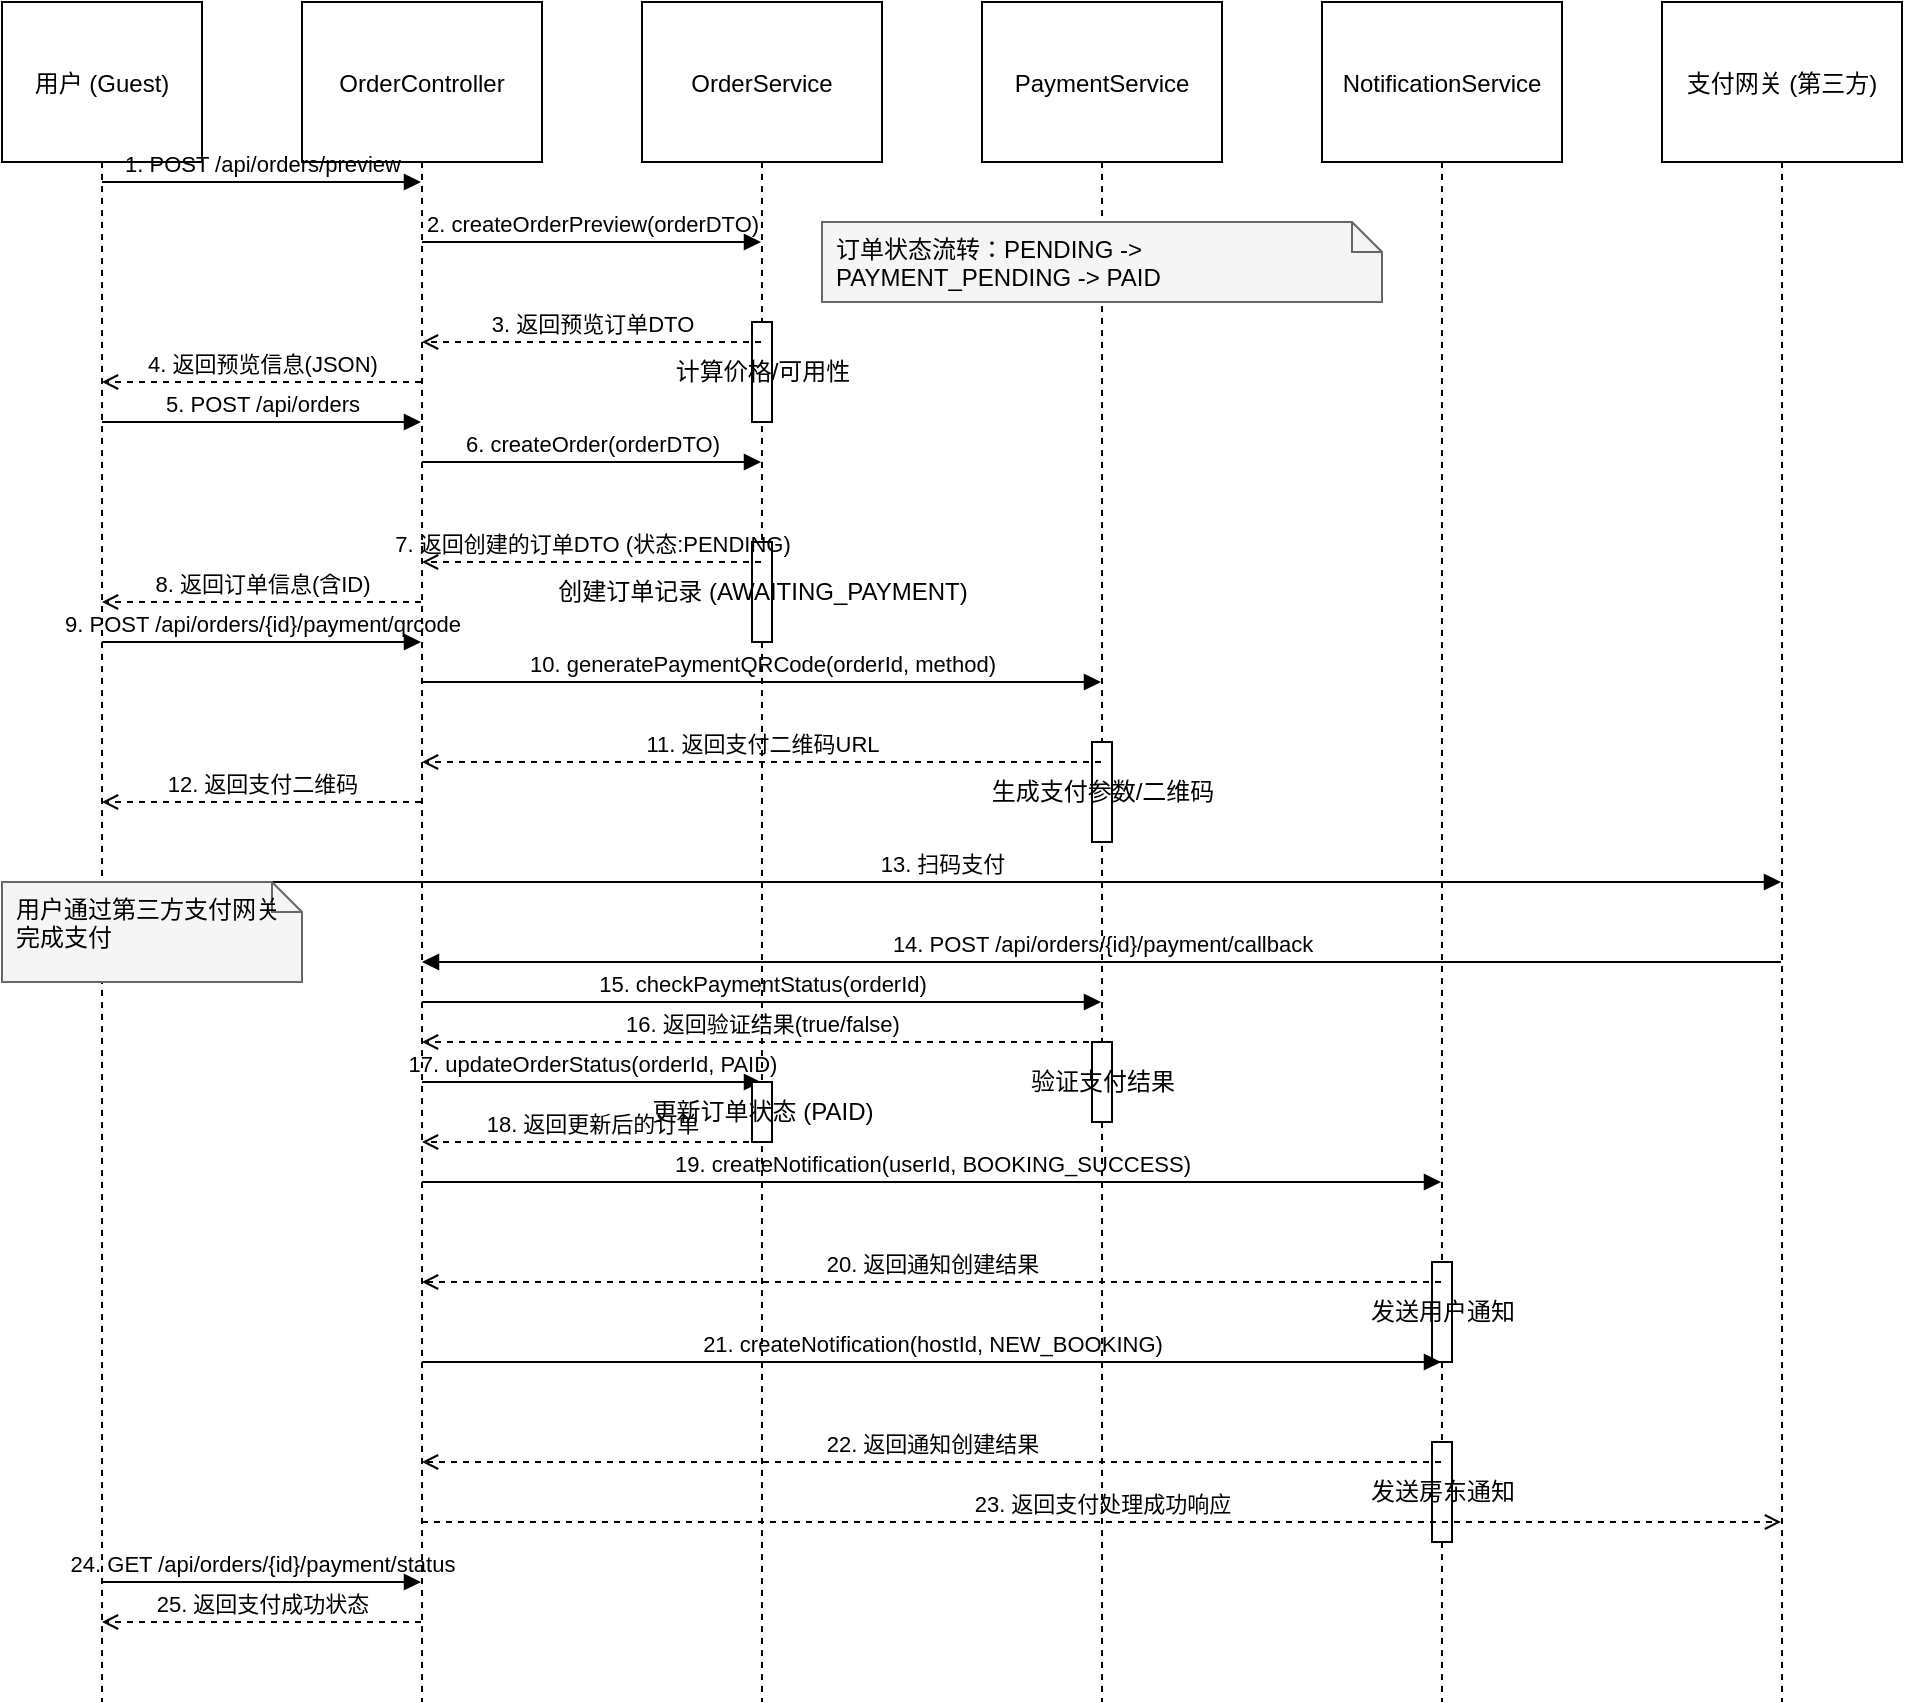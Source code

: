 <mxfile version="26.2.2">
  <diagram id="booking_sequence_diagram" name="民宿预订时序图">
    <mxGraphModel dx="858" dy="509" grid="1" gridSize="10" guides="1" tooltips="1" connect="1" arrows="1" fold="1" page="1" pageScale="1" pageWidth="1169" pageHeight="827" math="0" shadow="0">
      <root>
        <mxCell id="0" />
        <mxCell id="1" parent="0" />
        <mxCell id="lifeline-user" value="用户 (Guest)" style="shape=umlLifeline;perimeter=lifelinePerimeter;container=1;collapsible=0;recursiveResize=0;rounded=0;shadow=0;strokeWidth=1;size=80;" parent="1" vertex="1">
          <mxGeometry x="100" y="40" width="100" height="850" as="geometry" />
        </mxCell>
        <mxCell id="lifeline-controller" value="OrderController" style="shape=umlLifeline;perimeter=lifelinePerimeter;container=1;collapsible=0;recursiveResize=0;rounded=0;shadow=0;strokeWidth=1;size=80;" vertex="1" parent="1">
          <mxGeometry x="250" y="40" width="120" height="850" as="geometry" />
        </mxCell>
        <mxCell id="lifeline-orderservice" value="OrderService" style="shape=umlLifeline;perimeter=lifelinePerimeter;container=1;collapsible=0;recursiveResize=0;rounded=0;shadow=0;strokeWidth=1;size=80;" vertex="1" parent="1">
          <mxGeometry x="420" y="40" width="120" height="850" as="geometry" />
        </mxCell>
        <mxCell id="act-preview-calc" value="计算价格/可用性" style="html=1;points=[];align=center;imageAlign=center;verticalAlign=middle;labelBackgroundColor=none;" vertex="1" parent="lifeline-orderservice">
          <mxGeometry x="55" y="160" width="10" height="50" as="geometry" />
        </mxCell>
        <mxCell id="act-create-order" value="创建订单记录 (AWAITING_PAYMENT)" style="html=1;points=[];align=center;imageAlign=center;verticalAlign=middle;labelBackgroundColor=none;" vertex="1" parent="lifeline-orderservice">
          <mxGeometry x="55" y="270" width="10" height="50" as="geometry" />
        </mxCell>
        <mxCell id="lifeline-paymentservice" value="PaymentService" style="shape=umlLifeline;perimeter=lifelinePerimeter;container=1;collapsible=0;recursiveResize=0;rounded=0;shadow=0;strokeWidth=1;size=80;" vertex="1" parent="1">
          <mxGeometry x="590" y="40" width="120" height="850" as="geometry" />
        </mxCell>
        <mxCell id="act-gen-payinfo" value="生成支付参数/二维码" style="html=1;points=[];align=center;imageAlign=center;verticalAlign=middle;labelBackgroundColor=none;" vertex="1" parent="lifeline-paymentservice">
          <mxGeometry x="55" y="370" width="10" height="50" as="geometry" />
        </mxCell>
        <mxCell id="act-verify-payment" value="验证支付结果" style="html=1;points=[];align=center;imageAlign=center;verticalAlign=middle;labelBackgroundColor=none;" vertex="1" parent="lifeline-paymentservice">
          <mxGeometry x="55" y="520" width="10" height="40" as="geometry" />
        </mxCell>
        <mxCell id="lifeline-notificationservice" value="NotificationService" style="shape=umlLifeline;perimeter=lifelinePerimeter;container=1;collapsible=0;recursiveResize=0;rounded=0;shadow=0;strokeWidth=1;size=80;" vertex="1" parent="1">
          <mxGeometry x="760" y="40" width="120" height="850" as="geometry" />
        </mxCell>
        <mxCell id="act-notify-guest" value="发送用户通知" style="html=1;points=[];align=center;imageAlign=center;verticalAlign=middle;labelBackgroundColor=none;" vertex="1" parent="lifeline-notificationservice">
          <mxGeometry x="55" y="630" width="10" height="50" as="geometry" />
        </mxCell>
        <mxCell id="act-notify-host" value="发送房东通知" style="html=1;points=[];align=center;imageAlign=center;verticalAlign=middle;labelBackgroundColor=none;" vertex="1" parent="lifeline-notificationservice">
          <mxGeometry x="55" y="720" width="10" height="50" as="geometry" />
        </mxCell>
        <mxCell id="lifeline-payment-gateway" value="支付网关 (第三方)" style="shape=umlLifeline;perimeter=lifelinePerimeter;container=1;collapsible=0;recursiveResize=0;rounded=0;shadow=0;strokeWidth=1;size=80;" vertex="1" parent="1">
          <mxGeometry x="930" y="40" width="120" height="850" as="geometry" />
        </mxCell>
        
        <!-- 1. 请求订单预览 -->
        <mxCell id="msg-preview-req" value="1. POST /api/orders/preview" style="html=1;verticalAlign=bottom;endArrow=block;rounded=0;labelBackgroundColor=none;" edge="1" parent="1" source="lifeline-user" target="lifeline-controller">
          <mxGeometry relative="1" as="geometry">
            <mxPoint x="150" y="130" as="sourcePoint" />
            <mxPoint x="310" y="130" as="targetPoint" />
            <Array as="points">
              <mxPoint x="200" y="130" />
            </Array>
          </mxGeometry>
        </mxCell>
        
        <!-- 2. 控制器调用服务层创建预览 -->
        <mxCell id="msg-preview-service" value="2. createOrderPreview(orderDTO)" style="html=1;verticalAlign=bottom;endArrow=block;rounded=0;labelBackgroundColor=none;" edge="1" parent="1" source="lifeline-controller" target="lifeline-orderservice">
          <mxGeometry relative="1" as="geometry">
            <mxPoint x="310" y="160" as="sourcePoint" />
            <mxPoint x="470" y="160" as="targetPoint" />
            <Array as="points">
              <mxPoint x="380" y="160" />
            </Array>
          </mxGeometry>
        </mxCell>
        
        <!-- 3. 服务层返回预览数据 -->
        <mxCell id="msg-preview-resp-service" value="3. 返回预览订单DTO" style="html=1;verticalAlign=bottom;endArrow=open;dashed=1;rounded=0;labelBackgroundColor=none;" edge="1" parent="1" source="lifeline-orderservice" target="lifeline-controller">
          <mxGeometry relative="1" as="geometry">
            <mxPoint x="470" y="210" as="sourcePoint" />
            <mxPoint x="310" y="210" as="targetPoint" />
            <Array as="points">
              <mxPoint x="380" y="210" />
            </Array>
          </mxGeometry>
        </mxCell>
        
        <!-- 4. 控制器返回预览数据给前端 -->
        <mxCell id="msg-preview-resp" value="4. 返回预览信息(JSON)" style="html=1;verticalAlign=bottom;endArrow=open;dashed=1;rounded=0;labelBackgroundColor=none;" edge="1" parent="1" source="lifeline-controller" target="lifeline-user">
          <mxGeometry relative="1" as="geometry">
            <mxPoint x="310" y="230" as="sourcePoint" />
            <mxPoint x="150" y="230" as="targetPoint" />
            <Array as="points">
              <mxPoint x="225" y="230" />
            </Array>
          </mxGeometry>
        </mxCell>
        
        <!-- 5. 用户创建订单 -->
        <mxCell id="msg-create-req" value="5. POST /api/orders" style="html=1;verticalAlign=bottom;endArrow=block;rounded=0;labelBackgroundColor=none;" edge="1" parent="1" source="lifeline-user" target="lifeline-controller">
          <mxGeometry relative="1" as="geometry">
            <mxPoint x="150" y="250" as="sourcePoint" />
            <mxPoint x="310" y="250" as="targetPoint" />
            <Array as="points">
              <mxPoint x="200" y="250" />
            </Array>
          </mxGeometry>
        </mxCell>
        
        <!-- 6. 控制器调用服务层创建订单 -->
        <mxCell id="msg-create-service" value="6. createOrder(orderDTO)" style="html=1;verticalAlign=bottom;endArrow=block;rounded=0;labelBackgroundColor=none;" edge="1" parent="1" source="lifeline-controller" target="lifeline-orderservice">
          <mxGeometry relative="1" as="geometry">
            <mxPoint x="310" y="270" as="sourcePoint" />
            <mxPoint x="470" y="270" as="targetPoint" />
            <Array as="points">
              <mxPoint x="380" y="270" />
            </Array>
          </mxGeometry>
        </mxCell>
        
        <!-- 7. 服务层返回创建的订单 -->
        <mxCell id="msg-create-resp-service" value="7. 返回创建的订单DTO (状态:PENDING)" style="html=1;verticalAlign=bottom;endArrow=open;dashed=1;rounded=0;labelBackgroundColor=none;" edge="1" parent="1" source="lifeline-orderservice" target="lifeline-controller">
          <mxGeometry relative="1" as="geometry">
            <mxPoint x="470" y="320" as="sourcePoint" />
            <mxPoint x="310" y="320" as="targetPoint" />
            <Array as="points">
              <mxPoint x="380" y="320" />
            </Array>
          </mxGeometry>
        </mxCell>
        
        <!-- 8. 控制器返回创建结果给前端 -->
        <mxCell id="msg-create-resp" value="8. 返回订单信息(含ID)" style="html=1;verticalAlign=bottom;endArrow=open;dashed=1;rounded=0;labelBackgroundColor=none;" edge="1" parent="1" source="lifeline-controller" target="lifeline-user">
          <mxGeometry relative="1" as="geometry">
            <mxPoint x="310" y="340" as="sourcePoint" />
            <mxPoint x="150" y="340" as="targetPoint" />
            <Array as="points">
              <mxPoint x="225" y="340" />
            </Array>
          </mxGeometry>
        </mxCell>
        
        <!-- 9. 用户请求支付二维码 -->
        <mxCell id="msg-qrcode-req" value="9. POST /api/orders/{id}/payment/qrcode" style="html=1;verticalAlign=bottom;endArrow=block;rounded=0;labelBackgroundColor=none;" edge="1" parent="1" source="lifeline-user" target="lifeline-controller">
          <mxGeometry relative="1" as="geometry">
            <mxPoint x="150" y="360" as="sourcePoint" />
            <mxPoint x="310" y="360" as="targetPoint" />
            <Array as="points">
              <mxPoint x="200" y="360" />
            </Array>
          </mxGeometry>
        </mxCell>
        
        <!-- 10. 控制器调用支付服务生成二维码 -->
        <mxCell id="msg-qrcode-service" value="10. generatePaymentQRCode(orderId, method)" style="html=1;verticalAlign=bottom;endArrow=block;rounded=0;labelBackgroundColor=none;" edge="1" parent="1" source="lifeline-controller" target="lifeline-paymentservice">
          <mxGeometry relative="1" as="geometry">
            <mxPoint x="310" y="380" as="sourcePoint" />
            <mxPoint x="640" y="380" as="targetPoint" />
            <Array as="points">
              <mxPoint x="390" y="380" />
            </Array>
          </mxGeometry>
        </mxCell>
        
        <!-- 11. 支付服务返回二维码 -->
        <mxCell id="msg-qrcode-resp-service" value="11. 返回支付二维码URL" style="html=1;verticalAlign=bottom;endArrow=open;dashed=1;rounded=0;labelBackgroundColor=none;" edge="1" parent="1" source="lifeline-paymentservice" target="lifeline-controller">
          <mxGeometry relative="1" as="geometry">
            <mxPoint x="640" y="420" as="sourcePoint" />
            <mxPoint x="310" y="420" as="targetPoint" />
            <Array as="points">
              <mxPoint x="490" y="420" />
            </Array>
          </mxGeometry>
        </mxCell>
        
        <!-- 12. 控制器返回二维码给前端 -->
        <mxCell id="msg-qrcode-resp" value="12. 返回支付二维码" style="html=1;verticalAlign=bottom;endArrow=open;dashed=1;rounded=0;labelBackgroundColor=none;" edge="1" parent="1" source="lifeline-controller" target="lifeline-user">
          <mxGeometry relative="1" as="geometry">
            <mxPoint x="310" y="440" as="sourcePoint" />
            <mxPoint x="150" y="440" as="targetPoint" />
            <Array as="points">
              <mxPoint x="225" y="440" />
            </Array>
          </mxGeometry>
        </mxCell>
        
        <!-- 13. 用户扫码支付 -->
        <mxCell id="msg-user-pay" value="13. 扫码支付" style="html=1;verticalAlign=bottom;endArrow=block;rounded=0;labelBackgroundColor=none;" edge="1" parent="1" source="lifeline-user" target="lifeline-payment-gateway">
          <mxGeometry relative="1" as="geometry">
            <mxPoint x="150" y="480" as="sourcePoint" />
            <mxPoint x="990" y="480" as="targetPoint" />
            <Array as="points">
              <mxPoint x="500" y="480" />
            </Array>
          </mxGeometry>
        </mxCell>
        
        <!-- 14. 支付网关回调通知支付结果 -->
        <mxCell id="msg-payment-callback" value="14. POST /api/orders/{id}/payment/callback" style="html=1;verticalAlign=bottom;endArrow=block;rounded=0;labelBackgroundColor=none;" edge="1" parent="1" source="lifeline-payment-gateway" target="lifeline-controller">
          <mxGeometry relative="1" as="geometry">
            <mxPoint x="990" y="520" as="sourcePoint" />
            <mxPoint x="310" y="520" as="targetPoint" />
            <Array as="points">
              <mxPoint x="640" y="520" />
            </Array>
          </mxGeometry>
        </mxCell>
        
        <!-- 15. 控制器验证支付结果 -->
        <mxCell id="msg-verify-payment" value="15. checkPaymentStatus(orderId)" style="html=1;verticalAlign=bottom;endArrow=block;rounded=0;labelBackgroundColor=none;" edge="1" parent="1" source="lifeline-controller" target="lifeline-paymentservice">
          <mxGeometry relative="1" as="geometry">
            <mxPoint x="310" y="540" as="sourcePoint" />
            <mxPoint x="640" y="540" as="targetPoint" />
            <Array as="points">
              <mxPoint x="380" y="540" />
            </Array>
          </mxGeometry>
        </mxCell>
        
        <!-- 16. 支付服务返回验证结果 -->
        <mxCell id="msg-verify-resp" value="16. 返回验证结果(true/false)" style="html=1;verticalAlign=bottom;endArrow=open;dashed=1;rounded=0;labelBackgroundColor=none;" edge="1" parent="1" source="lifeline-paymentservice" target="lifeline-controller">
          <mxGeometry relative="1" as="geometry">
            <mxPoint x="640" y="560" as="sourcePoint" />
            <mxPoint x="310" y="560" as="targetPoint" />
            <Array as="points">
              <mxPoint x="490" y="560" />
            </Array>
          </mxGeometry>
        </mxCell>
        
        <!-- 17. 更新订单状态 -->
        <mxCell id="msg-update-order" value="17. updateOrderStatus(orderId, PAID)" style="html=1;verticalAlign=bottom;endArrow=block;rounded=0;labelBackgroundColor=none;" edge="1" parent="1" source="lifeline-controller" target="lifeline-orderservice">
          <mxGeometry relative="1" as="geometry">
            <mxPoint x="310" y="580" as="sourcePoint" />
            <mxPoint x="470" y="580" as="targetPoint" />
            <Array as="points">
              <mxPoint x="380" y="580" />
            </Array>
          </mxGeometry>
        </mxCell>
        
        <mxCell id="act-update-status" value="更新订单状态 (PAID)" style="html=1;points=[];align=center;imageAlign=center;verticalAlign=middle;labelBackgroundColor=none;" vertex="1" parent="1">
          <mxGeometry x="475" y="580" width="10" height="30" as="geometry" />
        </mxCell>
        
        <!-- 18. 返回更新结果 -->
        <mxCell id="msg-update-resp" value="18. 返回更新后的订单" style="html=1;verticalAlign=bottom;endArrow=open;dashed=1;rounded=0;labelBackgroundColor=none;" edge="1" parent="1" source="lifeline-orderservice" target="lifeline-controller">
          <mxGeometry relative="1" as="geometry">
            <mxPoint x="470" y="610" as="sourcePoint" />
            <mxPoint x="310" y="610" as="targetPoint" />
            <Array as="points">
              <mxPoint x="380" y="610" />
            </Array>
          </mxGeometry>
        </mxCell>
        
        <!-- 19. 发送用户通知 -->
        <mxCell id="msg-notify-user" value="19. createNotification(userId, BOOKING_SUCCESS)" style="html=1;verticalAlign=bottom;endArrow=block;rounded=0;labelBackgroundColor=none;" edge="1" parent="1" source="lifeline-controller" target="lifeline-notificationservice">
          <mxGeometry relative="1" as="geometry">
            <mxPoint x="310" y="630" as="sourcePoint" />
            <mxPoint x="810" y="630" as="targetPoint" />
            <Array as="points">
              <mxPoint x="490" y="630" />
            </Array>
          </mxGeometry>
        </mxCell>
        
        <!-- 20. 通知服务返回结果 -->
        <mxCell id="msg-notify-user-resp" value="20. 返回通知创建结果" style="html=1;verticalAlign=bottom;endArrow=open;dashed=1;rounded=0;labelBackgroundColor=none;" edge="1" parent="1" source="lifeline-notificationservice" target="lifeline-controller">
          <mxGeometry relative="1" as="geometry">
            <mxPoint x="810" y="680" as="sourcePoint" />
            <mxPoint x="310" y="680" as="targetPoint" />
            <Array as="points">
              <mxPoint x="550" y="680" />
            </Array>
          </mxGeometry>
        </mxCell>
        
        <!-- 21. 发送房东通知 -->
        <mxCell id="msg-notify-host" value="21. createNotification(hostId, NEW_BOOKING)" style="html=1;verticalAlign=bottom;endArrow=block;rounded=0;labelBackgroundColor=none;" edge="1" parent="1" source="lifeline-controller" target="lifeline-notificationservice">
          <mxGeometry relative="1" as="geometry">
            <mxPoint x="310" y="720" as="sourcePoint" />
            <mxPoint x="810" y="720" as="targetPoint" />
            <Array as="points">
              <mxPoint x="490" y="720" />
            </Array>
          </mxGeometry>
        </mxCell>
        
        <!-- 22. 通知服务返回结果 -->
        <mxCell id="msg-notify-host-resp" value="22. 返回通知创建结果" style="html=1;verticalAlign=bottom;endArrow=open;dashed=1;rounded=0;labelBackgroundColor=none;" edge="1" parent="1" source="lifeline-notificationservice" target="lifeline-controller">
          <mxGeometry relative="1" as="geometry">
            <mxPoint x="810" y="770" as="sourcePoint" />
            <mxPoint x="310" y="770" as="targetPoint" />
            <Array as="points">
              <mxPoint x="550" y="770" />
            </Array>
          </mxGeometry>
        </mxCell>
        
        <!-- 23. 支付结果响应 -->
        <mxCell id="msg-payment-resp" value="23. 返回支付处理成功响应" style="html=1;verticalAlign=bottom;endArrow=open;dashed=1;rounded=0;labelBackgroundColor=none;" edge="1" parent="1" source="lifeline-controller" target="lifeline-payment-gateway">
          <mxGeometry relative="1" as="geometry">
            <mxPoint x="310" y="800" as="sourcePoint" />
            <mxPoint x="990" y="800" as="targetPoint" />
            <Array as="points">
              <mxPoint x="650" y="800" />
            </Array>
          </mxGeometry>
        </mxCell>
        
        <!-- 24. 用户查询订单状态 -->
        <mxCell id="msg-check-status" value="24. GET /api/orders/{id}/payment/status" style="html=1;verticalAlign=bottom;endArrow=block;rounded=0;labelBackgroundColor=none;" edge="1" parent="1" source="lifeline-user" target="lifeline-controller">
          <mxGeometry relative="1" as="geometry">
            <mxPoint x="150" y="830" as="sourcePoint" />
            <mxPoint x="310" y="830" as="targetPoint" />
            <Array as="points">
              <mxPoint x="200" y="830" />
            </Array>
          </mxGeometry>
        </mxCell>
        
        <!-- 25. 前端接收支付成功状态 -->
        <mxCell id="msg-status-resp" value="25. 返回支付成功状态" style="html=1;verticalAlign=bottom;endArrow=open;dashed=1;rounded=0;labelBackgroundColor=none;" edge="1" parent="1" source="lifeline-controller" target="lifeline-user">
          <mxGeometry relative="1" as="geometry">
            <mxPoint x="310" y="850" as="sourcePoint" />
            <mxPoint x="150" y="850" as="targetPoint" />
            <Array as="points">
              <mxPoint x="200" y="850" />
            </Array>
          </mxGeometry>
        </mxCell>
        
        <!-- 用户支付说明框 -->
        <mxCell id="note-pay" value="用户通过第三方支付网关完成支付" style="shape=note;size=15;whiteSpace=wrap;html=1;verticalAlign=top;align=left;spacingLeft=5;fillColor=#f5f5f5;strokeColor=#666666;" vertex="1" parent="1">
          <mxGeometry x="100" y="480" width="150" height="50" as="geometry" />
        </mxCell>
        
        <!-- 状态流转说明框 -->
        <mxCell id="note-states" value="订单状态流转：PENDING -> PAYMENT_PENDING -> PAID" style="shape=note;size=15;whiteSpace=wrap;html=1;verticalAlign=top;align=left;spacingLeft=5;fillColor=#f5f5f5;strokeColor=#666666;" vertex="1" parent="1">
          <mxGeometry x="510" y="150" width="280" height="40" as="geometry" />
        </mxCell>
      </root>
    </mxGraphModel>
  </diagram>
</mxfile>
